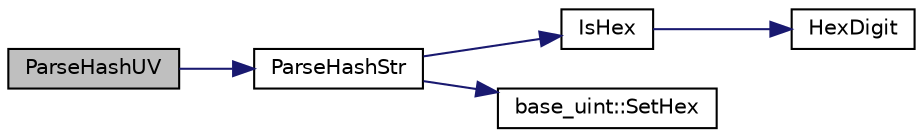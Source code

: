digraph "ParseHashUV"
{
  edge [fontname="Helvetica",fontsize="10",labelfontname="Helvetica",labelfontsize="10"];
  node [fontname="Helvetica",fontsize="10",shape=record];
  rankdir="LR";
  Node16 [label="ParseHashUV",height=0.2,width=0.4,color="black", fillcolor="grey75", style="filled", fontcolor="black"];
  Node16 -> Node17 [color="midnightblue",fontsize="10",style="solid",fontname="Helvetica"];
  Node17 [label="ParseHashStr",height=0.2,width=0.4,color="black", fillcolor="white", style="filled",URL="$core__read_8cpp.html#a88b7c3595e9fa53eace6500430611810"];
  Node17 -> Node18 [color="midnightblue",fontsize="10",style="solid",fontname="Helvetica"];
  Node18 [label="IsHex",height=0.2,width=0.4,color="black", fillcolor="white", style="filled",URL="$util_8cpp.html#aa4e3553d2b2fe693c106f4296685f75c"];
  Node18 -> Node19 [color="midnightblue",fontsize="10",style="solid",fontname="Helvetica"];
  Node19 [label="HexDigit",height=0.2,width=0.4,color="black", fillcolor="white", style="filled",URL="$util_8cpp.html#aa59e8a8c5a39cb5041f93bb95dd02119"];
  Node17 -> Node20 [color="midnightblue",fontsize="10",style="solid",fontname="Helvetica"];
  Node20 [label="base_uint::SetHex",height=0.2,width=0.4,color="black", fillcolor="white", style="filled",URL="$classbase__uint.html#ade1a897fac931f28f54998c92c797228"];
}
